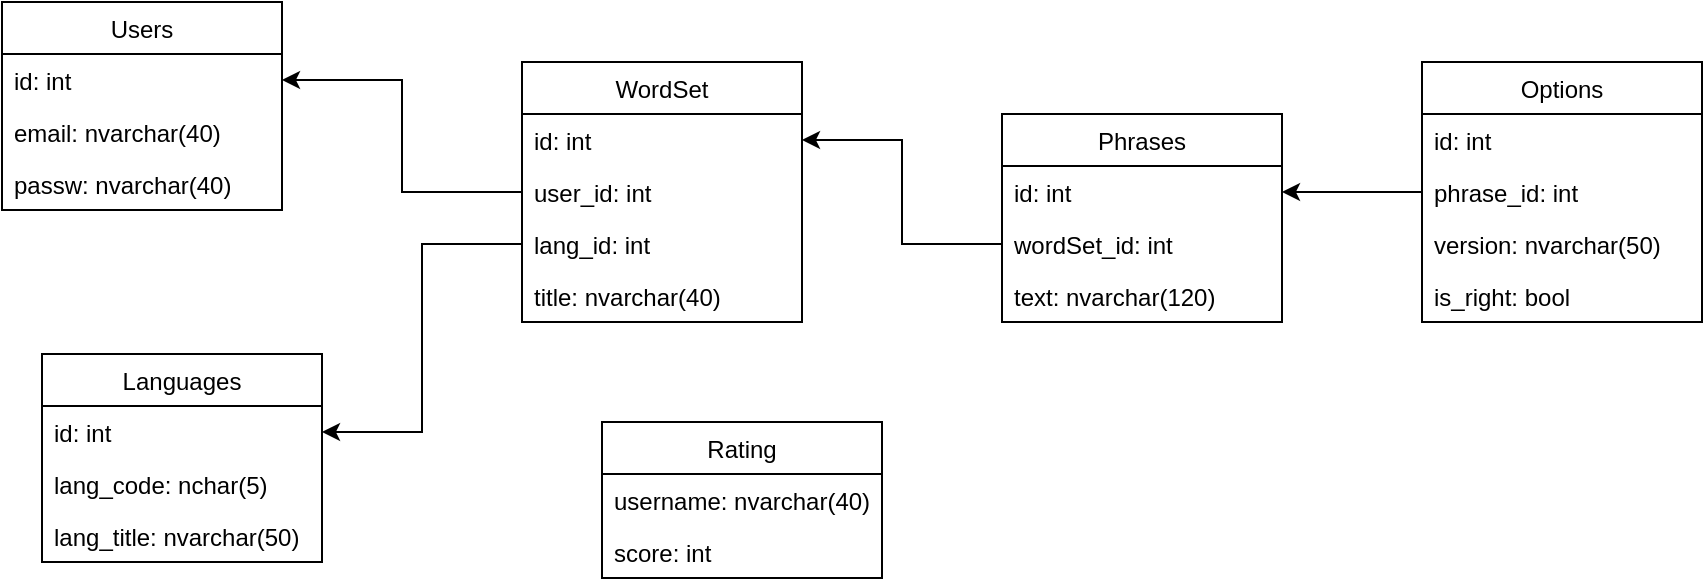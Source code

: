 <mxfile version="15.5.0" type="device"><diagram name="Page-1" id="c4acf3e9-155e-7222-9cf6-157b1a14988f"><mxGraphModel dx="1185" dy="735" grid="1" gridSize="10" guides="1" tooltips="1" connect="1" arrows="1" fold="1" page="1" pageScale="1" pageWidth="850" pageHeight="1100" background="none" math="0" shadow="0"><root><mxCell id="0"/><mxCell id="1" parent="0"/><mxCell id="I_0j8GI9ImcggIlC-AEK-5" value="Users" style="swimlane;fontStyle=0;childLayout=stackLayout;horizontal=1;startSize=26;fillColor=none;horizontalStack=0;resizeParent=1;resizeParentMax=0;resizeLast=0;collapsible=1;marginBottom=0;" vertex="1" parent="1"><mxGeometry x="80" y="270" width="140" height="104" as="geometry"/></mxCell><mxCell id="I_0j8GI9ImcggIlC-AEK-6" value="id: int" style="text;strokeColor=none;fillColor=none;align=left;verticalAlign=top;spacingLeft=4;spacingRight=4;overflow=hidden;rotatable=0;points=[[0,0.5],[1,0.5]];portConstraint=eastwest;" vertex="1" parent="I_0j8GI9ImcggIlC-AEK-5"><mxGeometry y="26" width="140" height="26" as="geometry"/></mxCell><mxCell id="I_0j8GI9ImcggIlC-AEK-20" value="email: nvarchar(40)" style="text;strokeColor=none;fillColor=none;align=left;verticalAlign=top;spacingLeft=4;spacingRight=4;overflow=hidden;rotatable=0;points=[[0,0.5],[1,0.5]];portConstraint=eastwest;" vertex="1" parent="I_0j8GI9ImcggIlC-AEK-5"><mxGeometry y="52" width="140" height="26" as="geometry"/></mxCell><mxCell id="I_0j8GI9ImcggIlC-AEK-7" value="passw: nvarchar(40)" style="text;strokeColor=none;fillColor=none;align=left;verticalAlign=top;spacingLeft=4;spacingRight=4;overflow=hidden;rotatable=0;points=[[0,0.5],[1,0.5]];portConstraint=eastwest;" vertex="1" parent="I_0j8GI9ImcggIlC-AEK-5"><mxGeometry y="78" width="140" height="26" as="geometry"/></mxCell><mxCell id="I_0j8GI9ImcggIlC-AEK-10" value="Phrases" style="swimlane;fontStyle=0;childLayout=stackLayout;horizontal=1;startSize=26;fillColor=none;horizontalStack=0;resizeParent=1;resizeParentMax=0;resizeLast=0;collapsible=1;marginBottom=0;" vertex="1" parent="1"><mxGeometry x="580" y="326" width="140" height="104" as="geometry"/></mxCell><mxCell id="I_0j8GI9ImcggIlC-AEK-11" value="id: int" style="text;strokeColor=none;fillColor=none;align=left;verticalAlign=top;spacingLeft=4;spacingRight=4;overflow=hidden;rotatable=0;points=[[0,0.5],[1,0.5]];portConstraint=eastwest;" vertex="1" parent="I_0j8GI9ImcggIlC-AEK-10"><mxGeometry y="26" width="140" height="26" as="geometry"/></mxCell><mxCell id="I_0j8GI9ImcggIlC-AEK-12" value="wordSet_id: int" style="text;strokeColor=none;fillColor=none;align=left;verticalAlign=top;spacingLeft=4;spacingRight=4;overflow=hidden;rotatable=0;points=[[0,0.5],[1,0.5]];portConstraint=eastwest;" vertex="1" parent="I_0j8GI9ImcggIlC-AEK-10"><mxGeometry y="52" width="140" height="26" as="geometry"/></mxCell><mxCell id="I_0j8GI9ImcggIlC-AEK-13" value="text: nvarchar(120)" style="text;strokeColor=none;fillColor=none;align=left;verticalAlign=top;spacingLeft=4;spacingRight=4;overflow=hidden;rotatable=0;points=[[0,0.5],[1,0.5]];portConstraint=eastwest;" vertex="1" parent="I_0j8GI9ImcggIlC-AEK-10"><mxGeometry y="78" width="140" height="26" as="geometry"/></mxCell><mxCell id="I_0j8GI9ImcggIlC-AEK-15" value="Options" style="swimlane;fontStyle=0;childLayout=stackLayout;horizontal=1;startSize=26;fillColor=none;horizontalStack=0;resizeParent=1;resizeParentMax=0;resizeLast=0;collapsible=1;marginBottom=0;" vertex="1" parent="1"><mxGeometry x="790" y="300" width="140" height="130" as="geometry"/></mxCell><mxCell id="I_0j8GI9ImcggIlC-AEK-16" value="id: int" style="text;strokeColor=none;fillColor=none;align=left;verticalAlign=top;spacingLeft=4;spacingRight=4;overflow=hidden;rotatable=0;points=[[0,0.5],[1,0.5]];portConstraint=eastwest;" vertex="1" parent="I_0j8GI9ImcggIlC-AEK-15"><mxGeometry y="26" width="140" height="26" as="geometry"/></mxCell><mxCell id="I_0j8GI9ImcggIlC-AEK-18" value="phrase_id: int" style="text;strokeColor=none;fillColor=none;align=left;verticalAlign=top;spacingLeft=4;spacingRight=4;overflow=hidden;rotatable=0;points=[[0,0.5],[1,0.5]];portConstraint=eastwest;" vertex="1" parent="I_0j8GI9ImcggIlC-AEK-15"><mxGeometry y="52" width="140" height="26" as="geometry"/></mxCell><mxCell id="I_0j8GI9ImcggIlC-AEK-17" value="version: nvarchar(50)" style="text;strokeColor=none;fillColor=none;align=left;verticalAlign=top;spacingLeft=4;spacingRight=4;overflow=hidden;rotatable=0;points=[[0,0.5],[1,0.5]];portConstraint=eastwest;" vertex="1" parent="I_0j8GI9ImcggIlC-AEK-15"><mxGeometry y="78" width="140" height="26" as="geometry"/></mxCell><mxCell id="I_0j8GI9ImcggIlC-AEK-43" value="is_right: bool" style="text;strokeColor=none;fillColor=none;align=left;verticalAlign=top;spacingLeft=4;spacingRight=4;overflow=hidden;rotatable=0;points=[[0,0.5],[1,0.5]];portConstraint=eastwest;" vertex="1" parent="I_0j8GI9ImcggIlC-AEK-15"><mxGeometry y="104" width="140" height="26" as="geometry"/></mxCell><mxCell id="I_0j8GI9ImcggIlC-AEK-21" value="Languages" style="swimlane;fontStyle=0;childLayout=stackLayout;horizontal=1;startSize=26;fillColor=none;horizontalStack=0;resizeParent=1;resizeParentMax=0;resizeLast=0;collapsible=1;marginBottom=0;" vertex="1" parent="1"><mxGeometry x="100" y="446" width="140" height="104" as="geometry"/></mxCell><mxCell id="I_0j8GI9ImcggIlC-AEK-22" value="id: int" style="text;strokeColor=none;fillColor=none;align=left;verticalAlign=top;spacingLeft=4;spacingRight=4;overflow=hidden;rotatable=0;points=[[0,0.5],[1,0.5]];portConstraint=eastwest;" vertex="1" parent="I_0j8GI9ImcggIlC-AEK-21"><mxGeometry y="26" width="140" height="26" as="geometry"/></mxCell><mxCell id="I_0j8GI9ImcggIlC-AEK-23" value="lang_code: nchar(5)" style="text;strokeColor=none;fillColor=none;align=left;verticalAlign=top;spacingLeft=4;spacingRight=4;overflow=hidden;rotatable=0;points=[[0,0.5],[1,0.5]];portConstraint=eastwest;" vertex="1" parent="I_0j8GI9ImcggIlC-AEK-21"><mxGeometry y="52" width="140" height="26" as="geometry"/></mxCell><mxCell id="I_0j8GI9ImcggIlC-AEK-24" value="lang_title: nvarchar(50)" style="text;strokeColor=none;fillColor=none;align=left;verticalAlign=top;spacingLeft=4;spacingRight=4;overflow=hidden;rotatable=0;points=[[0,0.5],[1,0.5]];portConstraint=eastwest;" vertex="1" parent="I_0j8GI9ImcggIlC-AEK-21"><mxGeometry y="78" width="140" height="26" as="geometry"/></mxCell><mxCell id="I_0j8GI9ImcggIlC-AEK-32" style="edgeStyle=orthogonalEdgeStyle;rounded=0;orthogonalLoop=1;jettySize=auto;html=1;exitX=0;exitY=0.5;exitDx=0;exitDy=0;entryX=1;entryY=0.5;entryDx=0;entryDy=0;" edge="1" parent="1" source="I_0j8GI9ImcggIlC-AEK-18" target="I_0j8GI9ImcggIlC-AEK-11"><mxGeometry relative="1" as="geometry"/></mxCell><mxCell id="I_0j8GI9ImcggIlC-AEK-35" value="WordSet" style="swimlane;fontStyle=0;childLayout=stackLayout;horizontal=1;startSize=26;fillColor=none;horizontalStack=0;resizeParent=1;resizeParentMax=0;resizeLast=0;collapsible=1;marginBottom=0;" vertex="1" parent="1"><mxGeometry x="340" y="300" width="140" height="130" as="geometry"/></mxCell><mxCell id="I_0j8GI9ImcggIlC-AEK-36" value="id: int" style="text;strokeColor=none;fillColor=none;align=left;verticalAlign=top;spacingLeft=4;spacingRight=4;overflow=hidden;rotatable=0;points=[[0,0.5],[1,0.5]];portConstraint=eastwest;" vertex="1" parent="I_0j8GI9ImcggIlC-AEK-35"><mxGeometry y="26" width="140" height="26" as="geometry"/></mxCell><mxCell id="I_0j8GI9ImcggIlC-AEK-39" value="user_id: int" style="text;strokeColor=none;fillColor=none;align=left;verticalAlign=top;spacingLeft=4;spacingRight=4;overflow=hidden;rotatable=0;points=[[0,0.5],[1,0.5]];portConstraint=eastwest;" vertex="1" parent="I_0j8GI9ImcggIlC-AEK-35"><mxGeometry y="52" width="140" height="26" as="geometry"/></mxCell><mxCell id="I_0j8GI9ImcggIlC-AEK-37" value="lang_id: int" style="text;strokeColor=none;fillColor=none;align=left;verticalAlign=top;spacingLeft=4;spacingRight=4;overflow=hidden;rotatable=0;points=[[0,0.5],[1,0.5]];portConstraint=eastwest;" vertex="1" parent="I_0j8GI9ImcggIlC-AEK-35"><mxGeometry y="78" width="140" height="26" as="geometry"/></mxCell><mxCell id="I_0j8GI9ImcggIlC-AEK-38" value="title: nvarchar(40)" style="text;strokeColor=none;fillColor=none;align=left;verticalAlign=top;spacingLeft=4;spacingRight=4;overflow=hidden;rotatable=0;points=[[0,0.5],[1,0.5]];portConstraint=eastwest;" vertex="1" parent="I_0j8GI9ImcggIlC-AEK-35"><mxGeometry y="104" width="140" height="26" as="geometry"/></mxCell><mxCell id="I_0j8GI9ImcggIlC-AEK-40" style="edgeStyle=orthogonalEdgeStyle;rounded=0;orthogonalLoop=1;jettySize=auto;html=1;exitX=0;exitY=0.5;exitDx=0;exitDy=0;entryX=1;entryY=0.5;entryDx=0;entryDy=0;" edge="1" parent="1" source="I_0j8GI9ImcggIlC-AEK-39" target="I_0j8GI9ImcggIlC-AEK-6"><mxGeometry relative="1" as="geometry"/></mxCell><mxCell id="I_0j8GI9ImcggIlC-AEK-41" style="edgeStyle=orthogonalEdgeStyle;rounded=0;orthogonalLoop=1;jettySize=auto;html=1;exitX=0;exitY=0.5;exitDx=0;exitDy=0;entryX=1;entryY=0.5;entryDx=0;entryDy=0;" edge="1" parent="1" source="I_0j8GI9ImcggIlC-AEK-37" target="I_0j8GI9ImcggIlC-AEK-22"><mxGeometry relative="1" as="geometry"/></mxCell><mxCell id="I_0j8GI9ImcggIlC-AEK-42" style="edgeStyle=orthogonalEdgeStyle;rounded=0;orthogonalLoop=1;jettySize=auto;html=1;exitX=0;exitY=0.5;exitDx=0;exitDy=0;entryX=1;entryY=0.5;entryDx=0;entryDy=0;" edge="1" parent="1" source="I_0j8GI9ImcggIlC-AEK-12" target="I_0j8GI9ImcggIlC-AEK-36"><mxGeometry relative="1" as="geometry"/></mxCell><mxCell id="I_0j8GI9ImcggIlC-AEK-44" value="Rating" style="swimlane;fontStyle=0;childLayout=stackLayout;horizontal=1;startSize=26;fillColor=none;horizontalStack=0;resizeParent=1;resizeParentMax=0;resizeLast=0;collapsible=1;marginBottom=0;" vertex="1" parent="1"><mxGeometry x="380" y="480" width="140" height="78" as="geometry"/></mxCell><mxCell id="I_0j8GI9ImcggIlC-AEK-45" value="username: nvarchar(40)" style="text;strokeColor=none;fillColor=none;align=left;verticalAlign=top;spacingLeft=4;spacingRight=4;overflow=hidden;rotatable=0;points=[[0,0.5],[1,0.5]];portConstraint=eastwest;" vertex="1" parent="I_0j8GI9ImcggIlC-AEK-44"><mxGeometry y="26" width="140" height="26" as="geometry"/></mxCell><mxCell id="I_0j8GI9ImcggIlC-AEK-46" value="score: int" style="text;strokeColor=none;fillColor=none;align=left;verticalAlign=top;spacingLeft=4;spacingRight=4;overflow=hidden;rotatable=0;points=[[0,0.5],[1,0.5]];portConstraint=eastwest;" vertex="1" parent="I_0j8GI9ImcggIlC-AEK-44"><mxGeometry y="52" width="140" height="26" as="geometry"/></mxCell></root></mxGraphModel></diagram></mxfile>